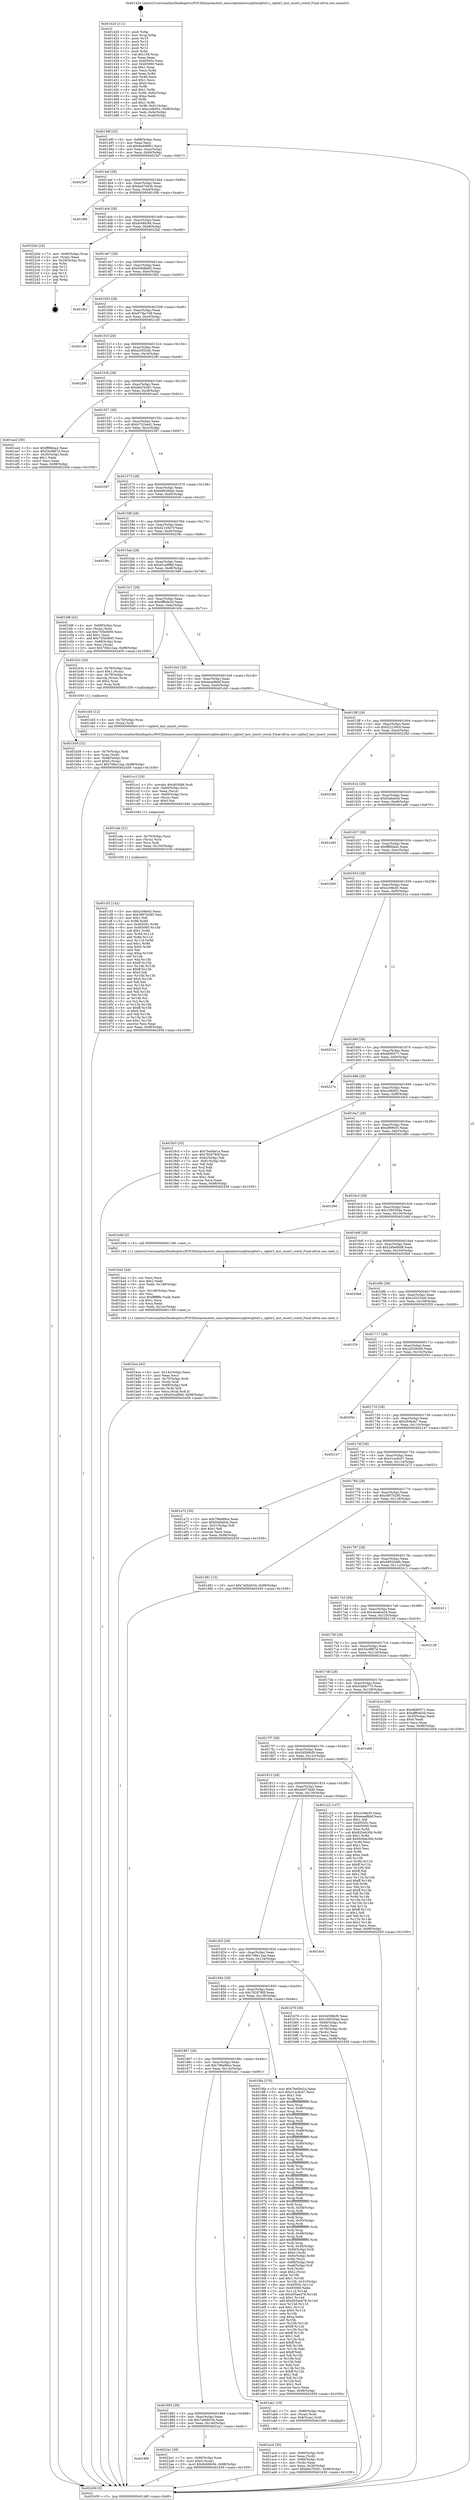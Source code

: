 digraph "0x401420" {
  label = "0x401420 (/mnt/c/Users/mathe/Desktop/tcc/POCII/binaries/extr_emscriptentestssqlitesqlite3.c_sqlite3_last_insert_rowid_Final-ollvm.out::main(0))"
  labelloc = "t"
  node[shape=record]

  Entry [label="",width=0.3,height=0.3,shape=circle,fillcolor=black,style=filled]
  "0x40148f" [label="{
     0x40148f [32]\l
     | [instrs]\l
     &nbsp;&nbsp;0x40148f \<+6\>: mov -0x98(%rbp),%eax\l
     &nbsp;&nbsp;0x401495 \<+2\>: mov %eax,%ecx\l
     &nbsp;&nbsp;0x401497 \<+6\>: sub $0x8a499f61,%ecx\l
     &nbsp;&nbsp;0x40149d \<+6\>: mov %eax,-0xac(%rbp)\l
     &nbsp;&nbsp;0x4014a3 \<+6\>: mov %ecx,-0xb0(%rbp)\l
     &nbsp;&nbsp;0x4014a9 \<+6\>: je 00000000004023e7 \<main+0xfc7\>\l
  }"]
  "0x4023e7" [label="{
     0x4023e7\l
  }", style=dashed]
  "0x4014af" [label="{
     0x4014af [28]\l
     | [instrs]\l
     &nbsp;&nbsp;0x4014af \<+5\>: jmp 00000000004014b4 \<main+0x94\>\l
     &nbsp;&nbsp;0x4014b4 \<+6\>: mov -0xac(%rbp),%eax\l
     &nbsp;&nbsp;0x4014ba \<+5\>: sub $0x8ad7043b,%eax\l
     &nbsp;&nbsp;0x4014bf \<+6\>: mov %eax,-0xb4(%rbp)\l
     &nbsp;&nbsp;0x4014c5 \<+6\>: je 0000000000401f0b \<main+0xaeb\>\l
  }"]
  Exit [label="",width=0.3,height=0.3,shape=circle,fillcolor=black,style=filled,peripheries=2]
  "0x401f0b" [label="{
     0x401f0b\l
  }", style=dashed]
  "0x4014cb" [label="{
     0x4014cb [28]\l
     | [instrs]\l
     &nbsp;&nbsp;0x4014cb \<+5\>: jmp 00000000004014d0 \<main+0xb0\>\l
     &nbsp;&nbsp;0x4014d0 \<+6\>: mov -0xac(%rbp),%eax\l
     &nbsp;&nbsp;0x4014d6 \<+5\>: sub $0x8c66fc94,%eax\l
     &nbsp;&nbsp;0x4014db \<+6\>: mov %eax,-0xb8(%rbp)\l
     &nbsp;&nbsp;0x4014e1 \<+6\>: je 00000000004022bd \<main+0xe9d\>\l
  }"]
  "0x40189f" [label="{
     0x40189f\l
  }", style=dashed]
  "0x4022bd" [label="{
     0x4022bd [24]\l
     | [instrs]\l
     &nbsp;&nbsp;0x4022bd \<+7\>: mov -0x90(%rbp),%rax\l
     &nbsp;&nbsp;0x4022c4 \<+2\>: mov (%rax),%eax\l
     &nbsp;&nbsp;0x4022c6 \<+4\>: lea -0x28(%rbp),%rsp\l
     &nbsp;&nbsp;0x4022ca \<+1\>: pop %rbx\l
     &nbsp;&nbsp;0x4022cb \<+2\>: pop %r12\l
     &nbsp;&nbsp;0x4022cd \<+2\>: pop %r13\l
     &nbsp;&nbsp;0x4022cf \<+2\>: pop %r14\l
     &nbsp;&nbsp;0x4022d1 \<+2\>: pop %r15\l
     &nbsp;&nbsp;0x4022d3 \<+1\>: pop %rbp\l
     &nbsp;&nbsp;0x4022d4 \<+1\>: ret\l
  }"]
  "0x4014e7" [label="{
     0x4014e7 [28]\l
     | [instrs]\l
     &nbsp;&nbsp;0x4014e7 \<+5\>: jmp 00000000004014ec \<main+0xcc\>\l
     &nbsp;&nbsp;0x4014ec \<+6\>: mov -0xac(%rbp),%eax\l
     &nbsp;&nbsp;0x4014f2 \<+5\>: sub $0x936dbbf2,%eax\l
     &nbsp;&nbsp;0x4014f7 \<+6\>: mov %eax,-0xbc(%rbp)\l
     &nbsp;&nbsp;0x4014fd \<+6\>: je 0000000000401fb2 \<main+0xb92\>\l
  }"]
  "0x4022a1" [label="{
     0x4022a1 [28]\l
     | [instrs]\l
     &nbsp;&nbsp;0x4022a1 \<+7\>: mov -0x90(%rbp),%rax\l
     &nbsp;&nbsp;0x4022a8 \<+6\>: movl $0x0,(%rax)\l
     &nbsp;&nbsp;0x4022ae \<+10\>: movl $0x8c66fc94,-0x98(%rbp)\l
     &nbsp;&nbsp;0x4022b8 \<+5\>: jmp 0000000000402459 \<main+0x1039\>\l
  }"]
  "0x401fb2" [label="{
     0x401fb2\l
  }", style=dashed]
  "0x401503" [label="{
     0x401503 [28]\l
     | [instrs]\l
     &nbsp;&nbsp;0x401503 \<+5\>: jmp 0000000000401508 \<main+0xe8\>\l
     &nbsp;&nbsp;0x401508 \<+6\>: mov -0xac(%rbp),%eax\l
     &nbsp;&nbsp;0x40150e \<+5\>: sub $0x973bc7d9,%eax\l
     &nbsp;&nbsp;0x401513 \<+6\>: mov %eax,-0xc0(%rbp)\l
     &nbsp;&nbsp;0x401519 \<+6\>: je 00000000004021d0 \<main+0xdb0\>\l
  }"]
  "0x401cf3" [label="{
     0x401cf3 [142]\l
     | [instrs]\l
     &nbsp;&nbsp;0x401cf3 \<+5\>: mov $0x2c08e45,%eax\l
     &nbsp;&nbsp;0x401cf8 \<+5\>: mov $0x3807b285,%esi\l
     &nbsp;&nbsp;0x401cfd \<+2\>: mov $0x1,%dl\l
     &nbsp;&nbsp;0x401cff \<+3\>: xor %r8d,%r8d\l
     &nbsp;&nbsp;0x401d02 \<+8\>: mov 0x40505c,%r9d\l
     &nbsp;&nbsp;0x401d0a \<+8\>: mov 0x405060,%r10d\l
     &nbsp;&nbsp;0x401d12 \<+4\>: sub $0x1,%r8d\l
     &nbsp;&nbsp;0x401d16 \<+3\>: mov %r9d,%r11d\l
     &nbsp;&nbsp;0x401d19 \<+3\>: add %r8d,%r11d\l
     &nbsp;&nbsp;0x401d1c \<+4\>: imul %r11d,%r9d\l
     &nbsp;&nbsp;0x401d20 \<+4\>: and $0x1,%r9d\l
     &nbsp;&nbsp;0x401d24 \<+4\>: cmp $0x0,%r9d\l
     &nbsp;&nbsp;0x401d28 \<+3\>: sete %bl\l
     &nbsp;&nbsp;0x401d2b \<+4\>: cmp $0xa,%r10d\l
     &nbsp;&nbsp;0x401d2f \<+4\>: setl %r14b\l
     &nbsp;&nbsp;0x401d33 \<+3\>: mov %bl,%r15b\l
     &nbsp;&nbsp;0x401d36 \<+4\>: xor $0xff,%r15b\l
     &nbsp;&nbsp;0x401d3a \<+3\>: mov %r14b,%r12b\l
     &nbsp;&nbsp;0x401d3d \<+4\>: xor $0xff,%r12b\l
     &nbsp;&nbsp;0x401d41 \<+3\>: xor $0x0,%dl\l
     &nbsp;&nbsp;0x401d44 \<+3\>: mov %r15b,%r13b\l
     &nbsp;&nbsp;0x401d47 \<+4\>: and $0x0,%r13b\l
     &nbsp;&nbsp;0x401d4b \<+2\>: and %dl,%bl\l
     &nbsp;&nbsp;0x401d4d \<+3\>: mov %r12b,%cl\l
     &nbsp;&nbsp;0x401d50 \<+3\>: and $0x0,%cl\l
     &nbsp;&nbsp;0x401d53 \<+3\>: and %dl,%r14b\l
     &nbsp;&nbsp;0x401d56 \<+3\>: or %bl,%r13b\l
     &nbsp;&nbsp;0x401d59 \<+3\>: or %r14b,%cl\l
     &nbsp;&nbsp;0x401d5c \<+3\>: xor %cl,%r13b\l
     &nbsp;&nbsp;0x401d5f \<+3\>: or %r12b,%r15b\l
     &nbsp;&nbsp;0x401d62 \<+4\>: xor $0xff,%r15b\l
     &nbsp;&nbsp;0x401d66 \<+3\>: or $0x0,%dl\l
     &nbsp;&nbsp;0x401d69 \<+3\>: and %dl,%r15b\l
     &nbsp;&nbsp;0x401d6c \<+3\>: or %r15b,%r13b\l
     &nbsp;&nbsp;0x401d6f \<+4\>: test $0x1,%r13b\l
     &nbsp;&nbsp;0x401d73 \<+3\>: cmovne %esi,%eax\l
     &nbsp;&nbsp;0x401d76 \<+6\>: mov %eax,-0x98(%rbp)\l
     &nbsp;&nbsp;0x401d7c \<+5\>: jmp 0000000000402459 \<main+0x1039\>\l
  }"]
  "0x4021d0" [label="{
     0x4021d0\l
  }", style=dashed]
  "0x40151f" [label="{
     0x40151f [28]\l
     | [instrs]\l
     &nbsp;&nbsp;0x40151f \<+5\>: jmp 0000000000401524 \<main+0x104\>\l
     &nbsp;&nbsp;0x401524 \<+6\>: mov -0xac(%rbp),%eax\l
     &nbsp;&nbsp;0x40152a \<+5\>: sub $0xa23f32ab,%eax\l
     &nbsp;&nbsp;0x40152f \<+6\>: mov %eax,-0xc4(%rbp)\l
     &nbsp;&nbsp;0x401535 \<+6\>: je 000000000040226f \<main+0xe4f\>\l
  }"]
  "0x401cde" [label="{
     0x401cde [21]\l
     | [instrs]\l
     &nbsp;&nbsp;0x401cde \<+4\>: mov -0x70(%rbp),%rcx\l
     &nbsp;&nbsp;0x401ce2 \<+3\>: mov (%rcx),%rcx\l
     &nbsp;&nbsp;0x401ce5 \<+3\>: mov %rcx,%rdi\l
     &nbsp;&nbsp;0x401ce8 \<+6\>: mov %eax,-0x150(%rbp)\l
     &nbsp;&nbsp;0x401cee \<+5\>: call 0000000000401030 \<free@plt\>\l
     | [calls]\l
     &nbsp;&nbsp;0x401030 \{1\} (unknown)\l
  }"]
  "0x40226f" [label="{
     0x40226f\l
  }", style=dashed]
  "0x40153b" [label="{
     0x40153b [28]\l
     | [instrs]\l
     &nbsp;&nbsp;0x40153b \<+5\>: jmp 0000000000401540 \<main+0x120\>\l
     &nbsp;&nbsp;0x401540 \<+6\>: mov -0xac(%rbp),%eax\l
     &nbsp;&nbsp;0x401546 \<+5\>: sub $0xb6a7b291,%eax\l
     &nbsp;&nbsp;0x40154b \<+6\>: mov %eax,-0xc8(%rbp)\l
     &nbsp;&nbsp;0x401551 \<+6\>: je 0000000000401ae2 \<main+0x6c2\>\l
  }"]
  "0x401cc1" [label="{
     0x401cc1 [29]\l
     | [instrs]\l
     &nbsp;&nbsp;0x401cc1 \<+10\>: movabs $0x4030d6,%rdi\l
     &nbsp;&nbsp;0x401ccb \<+4\>: mov -0x60(%rbp),%rcx\l
     &nbsp;&nbsp;0x401ccf \<+2\>: mov %eax,(%rcx)\l
     &nbsp;&nbsp;0x401cd1 \<+4\>: mov -0x60(%rbp),%rcx\l
     &nbsp;&nbsp;0x401cd5 \<+2\>: mov (%rcx),%esi\l
     &nbsp;&nbsp;0x401cd7 \<+2\>: mov $0x0,%al\l
     &nbsp;&nbsp;0x401cd9 \<+5\>: call 0000000000401040 \<printf@plt\>\l
     | [calls]\l
     &nbsp;&nbsp;0x401040 \{1\} (unknown)\l
  }"]
  "0x401ae2" [label="{
     0x401ae2 [30]\l
     | [instrs]\l
     &nbsp;&nbsp;0x401ae2 \<+5\>: mov $0xfff6bba2,%eax\l
     &nbsp;&nbsp;0x401ae7 \<+5\>: mov $0x54c8f67d,%ecx\l
     &nbsp;&nbsp;0x401aec \<+3\>: mov -0x30(%rbp),%edx\l
     &nbsp;&nbsp;0x401aef \<+3\>: cmp $0x1,%edx\l
     &nbsp;&nbsp;0x401af2 \<+3\>: cmovl %ecx,%eax\l
     &nbsp;&nbsp;0x401af5 \<+6\>: mov %eax,-0x98(%rbp)\l
     &nbsp;&nbsp;0x401afb \<+5\>: jmp 0000000000402459 \<main+0x1039\>\l
  }"]
  "0x401557" [label="{
     0x401557 [28]\l
     | [instrs]\l
     &nbsp;&nbsp;0x401557 \<+5\>: jmp 000000000040155c \<main+0x13c\>\l
     &nbsp;&nbsp;0x40155c \<+6\>: mov -0xac(%rbp),%eax\l
     &nbsp;&nbsp;0x401562 \<+5\>: sub $0xb731bad1,%eax\l
     &nbsp;&nbsp;0x401567 \<+6\>: mov %eax,-0xcc(%rbp)\l
     &nbsp;&nbsp;0x40156d \<+6\>: je 0000000000402367 \<main+0xf47\>\l
  }"]
  "0x401bce" [label="{
     0x401bce [42]\l
     | [instrs]\l
     &nbsp;&nbsp;0x401bce \<+6\>: mov -0x14c(%rbp),%ecx\l
     &nbsp;&nbsp;0x401bd4 \<+3\>: imul %eax,%ecx\l
     &nbsp;&nbsp;0x401bd7 \<+4\>: mov -0x70(%rbp),%rdi\l
     &nbsp;&nbsp;0x401bdb \<+3\>: mov (%rdi),%rdi\l
     &nbsp;&nbsp;0x401bde \<+4\>: mov -0x68(%rbp),%r8\l
     &nbsp;&nbsp;0x401be2 \<+3\>: movslq (%r8),%r8\l
     &nbsp;&nbsp;0x401be5 \<+4\>: mov %ecx,(%rdi,%r8,4)\l
     &nbsp;&nbsp;0x401be9 \<+10\>: movl $0xd3caf98d,-0x98(%rbp)\l
     &nbsp;&nbsp;0x401bf3 \<+5\>: jmp 0000000000402459 \<main+0x1039\>\l
  }"]
  "0x402367" [label="{
     0x402367\l
  }", style=dashed]
  "0x401573" [label="{
     0x401573 [28]\l
     | [instrs]\l
     &nbsp;&nbsp;0x401573 \<+5\>: jmp 0000000000401578 \<main+0x158\>\l
     &nbsp;&nbsp;0x401578 \<+6\>: mov -0xac(%rbp),%eax\l
     &nbsp;&nbsp;0x40157e \<+5\>: sub $0xb8928ebe,%eax\l
     &nbsp;&nbsp;0x401583 \<+6\>: mov %eax,-0xd0(%rbp)\l
     &nbsp;&nbsp;0x401589 \<+6\>: je 000000000040204f \<main+0xc2f\>\l
  }"]
  "0x401ba2" [label="{
     0x401ba2 [44]\l
     | [instrs]\l
     &nbsp;&nbsp;0x401ba2 \<+2\>: xor %ecx,%ecx\l
     &nbsp;&nbsp;0x401ba4 \<+5\>: mov $0x2,%edx\l
     &nbsp;&nbsp;0x401ba9 \<+6\>: mov %edx,-0x148(%rbp)\l
     &nbsp;&nbsp;0x401baf \<+1\>: cltd\l
     &nbsp;&nbsp;0x401bb0 \<+6\>: mov -0x148(%rbp),%esi\l
     &nbsp;&nbsp;0x401bb6 \<+2\>: idiv %esi\l
     &nbsp;&nbsp;0x401bb8 \<+6\>: imul $0xfffffffe,%edx,%edx\l
     &nbsp;&nbsp;0x401bbe \<+3\>: sub $0x1,%ecx\l
     &nbsp;&nbsp;0x401bc1 \<+2\>: sub %ecx,%edx\l
     &nbsp;&nbsp;0x401bc3 \<+6\>: mov %edx,-0x14c(%rbp)\l
     &nbsp;&nbsp;0x401bc9 \<+5\>: call 0000000000401160 \<next_i\>\l
     | [calls]\l
     &nbsp;&nbsp;0x401160 \{1\} (/mnt/c/Users/mathe/Desktop/tcc/POCII/binaries/extr_emscriptentestssqlitesqlite3.c_sqlite3_last_insert_rowid_Final-ollvm.out::next_i)\l
  }"]
  "0x40204f" [label="{
     0x40204f\l
  }", style=dashed]
  "0x40158f" [label="{
     0x40158f [28]\l
     | [instrs]\l
     &nbsp;&nbsp;0x40158f \<+5\>: jmp 0000000000401594 \<main+0x174\>\l
     &nbsp;&nbsp;0x401594 \<+6\>: mov -0xac(%rbp),%eax\l
     &nbsp;&nbsp;0x40159a \<+5\>: sub $0xd2145e7f,%eax\l
     &nbsp;&nbsp;0x40159f \<+6\>: mov %eax,-0xd4(%rbp)\l
     &nbsp;&nbsp;0x4015a5 \<+6\>: je 000000000040238c \<main+0xf6c\>\l
  }"]
  "0x401b59" [label="{
     0x401b59 [32]\l
     | [instrs]\l
     &nbsp;&nbsp;0x401b59 \<+4\>: mov -0x70(%rbp),%rdi\l
     &nbsp;&nbsp;0x401b5d \<+3\>: mov %rax,(%rdi)\l
     &nbsp;&nbsp;0x401b60 \<+4\>: mov -0x68(%rbp),%rax\l
     &nbsp;&nbsp;0x401b64 \<+6\>: movl $0x0,(%rax)\l
     &nbsp;&nbsp;0x401b6a \<+10\>: movl $0x706e12aa,-0x98(%rbp)\l
     &nbsp;&nbsp;0x401b74 \<+5\>: jmp 0000000000402459 \<main+0x1039\>\l
  }"]
  "0x40238c" [label="{
     0x40238c\l
  }", style=dashed]
  "0x4015ab" [label="{
     0x4015ab [28]\l
     | [instrs]\l
     &nbsp;&nbsp;0x4015ab \<+5\>: jmp 00000000004015b0 \<main+0x190\>\l
     &nbsp;&nbsp;0x4015b0 \<+6\>: mov -0xac(%rbp),%eax\l
     &nbsp;&nbsp;0x4015b6 \<+5\>: sub $0xd3caf98d,%eax\l
     &nbsp;&nbsp;0x4015bb \<+6\>: mov %eax,-0xd8(%rbp)\l
     &nbsp;&nbsp;0x4015c1 \<+6\>: je 0000000000401bf8 \<main+0x7d8\>\l
  }"]
  "0x401ac4" [label="{
     0x401ac4 [30]\l
     | [instrs]\l
     &nbsp;&nbsp;0x401ac4 \<+4\>: mov -0x80(%rbp),%rdi\l
     &nbsp;&nbsp;0x401ac8 \<+2\>: mov %eax,(%rdi)\l
     &nbsp;&nbsp;0x401aca \<+4\>: mov -0x80(%rbp),%rdi\l
     &nbsp;&nbsp;0x401ace \<+2\>: mov (%rdi),%eax\l
     &nbsp;&nbsp;0x401ad0 \<+3\>: mov %eax,-0x30(%rbp)\l
     &nbsp;&nbsp;0x401ad3 \<+10\>: movl $0xb6a7b291,-0x98(%rbp)\l
     &nbsp;&nbsp;0x401add \<+5\>: jmp 0000000000402459 \<main+0x1039\>\l
  }"]
  "0x401bf8" [label="{
     0x401bf8 [42]\l
     | [instrs]\l
     &nbsp;&nbsp;0x401bf8 \<+4\>: mov -0x68(%rbp),%rax\l
     &nbsp;&nbsp;0x401bfc \<+2\>: mov (%rax),%ecx\l
     &nbsp;&nbsp;0x401bfe \<+6\>: sub $0x755b0695,%ecx\l
     &nbsp;&nbsp;0x401c04 \<+3\>: add $0x1,%ecx\l
     &nbsp;&nbsp;0x401c07 \<+6\>: add $0x755b0695,%ecx\l
     &nbsp;&nbsp;0x401c0d \<+4\>: mov -0x68(%rbp),%rax\l
     &nbsp;&nbsp;0x401c11 \<+2\>: mov %ecx,(%rax)\l
     &nbsp;&nbsp;0x401c13 \<+10\>: movl $0x706e12aa,-0x98(%rbp)\l
     &nbsp;&nbsp;0x401c1d \<+5\>: jmp 0000000000402459 \<main+0x1039\>\l
  }"]
  "0x4015c7" [label="{
     0x4015c7 [28]\l
     | [instrs]\l
     &nbsp;&nbsp;0x4015c7 \<+5\>: jmp 00000000004015cc \<main+0x1ac\>\l
     &nbsp;&nbsp;0x4015cc \<+6\>: mov -0xac(%rbp),%eax\l
     &nbsp;&nbsp;0x4015d2 \<+5\>: sub $0xdff64e3d,%eax\l
     &nbsp;&nbsp;0x4015d7 \<+6\>: mov %eax,-0xdc(%rbp)\l
     &nbsp;&nbsp;0x4015dd \<+6\>: je 0000000000401b3c \<main+0x71c\>\l
  }"]
  "0x401883" [label="{
     0x401883 [28]\l
     | [instrs]\l
     &nbsp;&nbsp;0x401883 \<+5\>: jmp 0000000000401888 \<main+0x468\>\l
     &nbsp;&nbsp;0x401888 \<+6\>: mov -0xac(%rbp),%eax\l
     &nbsp;&nbsp;0x40188e \<+5\>: sub $0x7a0bb034,%eax\l
     &nbsp;&nbsp;0x401893 \<+6\>: mov %eax,-0x140(%rbp)\l
     &nbsp;&nbsp;0x401899 \<+6\>: je 00000000004022a1 \<main+0xe81\>\l
  }"]
  "0x401b3c" [label="{
     0x401b3c [29]\l
     | [instrs]\l
     &nbsp;&nbsp;0x401b3c \<+4\>: mov -0x78(%rbp),%rax\l
     &nbsp;&nbsp;0x401b40 \<+6\>: movl $0x1,(%rax)\l
     &nbsp;&nbsp;0x401b46 \<+4\>: mov -0x78(%rbp),%rax\l
     &nbsp;&nbsp;0x401b4a \<+3\>: movslq (%rax),%rax\l
     &nbsp;&nbsp;0x401b4d \<+4\>: shl $0x2,%rax\l
     &nbsp;&nbsp;0x401b51 \<+3\>: mov %rax,%rdi\l
     &nbsp;&nbsp;0x401b54 \<+5\>: call 0000000000401050 \<malloc@plt\>\l
     | [calls]\l
     &nbsp;&nbsp;0x401050 \{1\} (unknown)\l
  }"]
  "0x4015e3" [label="{
     0x4015e3 [28]\l
     | [instrs]\l
     &nbsp;&nbsp;0x4015e3 \<+5\>: jmp 00000000004015e8 \<main+0x1c8\>\l
     &nbsp;&nbsp;0x4015e8 \<+6\>: mov -0xac(%rbp),%eax\l
     &nbsp;&nbsp;0x4015ee \<+5\>: sub $0xeeae8bbf,%eax\l
     &nbsp;&nbsp;0x4015f3 \<+6\>: mov %eax,-0xe0(%rbp)\l
     &nbsp;&nbsp;0x4015f9 \<+6\>: je 0000000000401cb5 \<main+0x895\>\l
  }"]
  "0x401ab1" [label="{
     0x401ab1 [19]\l
     | [instrs]\l
     &nbsp;&nbsp;0x401ab1 \<+7\>: mov -0x88(%rbp),%rax\l
     &nbsp;&nbsp;0x401ab8 \<+3\>: mov (%rax),%rax\l
     &nbsp;&nbsp;0x401abb \<+4\>: mov 0x8(%rax),%rdi\l
     &nbsp;&nbsp;0x401abf \<+5\>: call 0000000000401060 \<atoi@plt\>\l
     | [calls]\l
     &nbsp;&nbsp;0x401060 \{1\} (unknown)\l
  }"]
  "0x401cb5" [label="{
     0x401cb5 [12]\l
     | [instrs]\l
     &nbsp;&nbsp;0x401cb5 \<+4\>: mov -0x70(%rbp),%rax\l
     &nbsp;&nbsp;0x401cb9 \<+3\>: mov (%rax),%rdi\l
     &nbsp;&nbsp;0x401cbc \<+5\>: call 0000000000401410 \<sqlite3_last_insert_rowid\>\l
     | [calls]\l
     &nbsp;&nbsp;0x401410 \{1\} (/mnt/c/Users/mathe/Desktop/tcc/POCII/binaries/extr_emscriptentestssqlitesqlite3.c_sqlite3_last_insert_rowid_Final-ollvm.out::sqlite3_last_insert_rowid)\l
  }"]
  "0x4015ff" [label="{
     0x4015ff [28]\l
     | [instrs]\l
     &nbsp;&nbsp;0x4015ff \<+5\>: jmp 0000000000401604 \<main+0x1e4\>\l
     &nbsp;&nbsp;0x401604 \<+6\>: mov -0xac(%rbp),%eax\l
     &nbsp;&nbsp;0x40160a \<+5\>: sub $0xf22130c9,%eax\l
     &nbsp;&nbsp;0x40160f \<+6\>: mov %eax,-0xe4(%rbp)\l
     &nbsp;&nbsp;0x401615 \<+6\>: je 000000000040228d \<main+0xe6d\>\l
  }"]
  "0x401867" [label="{
     0x401867 [28]\l
     | [instrs]\l
     &nbsp;&nbsp;0x401867 \<+5\>: jmp 000000000040186c \<main+0x44c\>\l
     &nbsp;&nbsp;0x40186c \<+6\>: mov -0xac(%rbp),%eax\l
     &nbsp;&nbsp;0x401872 \<+5\>: sub $0x796a99ce,%eax\l
     &nbsp;&nbsp;0x401877 \<+6\>: mov %eax,-0x13c(%rbp)\l
     &nbsp;&nbsp;0x40187d \<+6\>: je 0000000000401ab1 \<main+0x691\>\l
  }"]
  "0x40228d" [label="{
     0x40228d\l
  }", style=dashed]
  "0x40161b" [label="{
     0x40161b [28]\l
     | [instrs]\l
     &nbsp;&nbsp;0x40161b \<+5\>: jmp 0000000000401620 \<main+0x200\>\l
     &nbsp;&nbsp;0x401620 \<+6\>: mov -0xac(%rbp),%eax\l
     &nbsp;&nbsp;0x401626 \<+5\>: sub $0xf3a6a0cb,%eax\l
     &nbsp;&nbsp;0x40162b \<+6\>: mov %eax,-0xe8(%rbp)\l
     &nbsp;&nbsp;0x401631 \<+6\>: je 0000000000401a90 \<main+0x670\>\l
  }"]
  "0x4018fa" [label="{
     0x4018fa [376]\l
     | [instrs]\l
     &nbsp;&nbsp;0x4018fa \<+5\>: mov $0x7be0bd1a,%eax\l
     &nbsp;&nbsp;0x4018ff \<+5\>: mov $0x31ac9cd7,%ecx\l
     &nbsp;&nbsp;0x401904 \<+2\>: mov $0x1,%dl\l
     &nbsp;&nbsp;0x401906 \<+3\>: mov %rsp,%rsi\l
     &nbsp;&nbsp;0x401909 \<+4\>: add $0xfffffffffffffff0,%rsi\l
     &nbsp;&nbsp;0x40190d \<+3\>: mov %rsi,%rsp\l
     &nbsp;&nbsp;0x401910 \<+7\>: mov %rsi,-0x90(%rbp)\l
     &nbsp;&nbsp;0x401917 \<+3\>: mov %rsp,%rsi\l
     &nbsp;&nbsp;0x40191a \<+4\>: add $0xfffffffffffffff0,%rsi\l
     &nbsp;&nbsp;0x40191e \<+3\>: mov %rsi,%rsp\l
     &nbsp;&nbsp;0x401921 \<+3\>: mov %rsp,%rdi\l
     &nbsp;&nbsp;0x401924 \<+4\>: add $0xfffffffffffffff0,%rdi\l
     &nbsp;&nbsp;0x401928 \<+3\>: mov %rdi,%rsp\l
     &nbsp;&nbsp;0x40192b \<+7\>: mov %rdi,-0x88(%rbp)\l
     &nbsp;&nbsp;0x401932 \<+3\>: mov %rsp,%rdi\l
     &nbsp;&nbsp;0x401935 \<+4\>: add $0xfffffffffffffff0,%rdi\l
     &nbsp;&nbsp;0x401939 \<+3\>: mov %rdi,%rsp\l
     &nbsp;&nbsp;0x40193c \<+4\>: mov %rdi,-0x80(%rbp)\l
     &nbsp;&nbsp;0x401940 \<+3\>: mov %rsp,%rdi\l
     &nbsp;&nbsp;0x401943 \<+4\>: add $0xfffffffffffffff0,%rdi\l
     &nbsp;&nbsp;0x401947 \<+3\>: mov %rdi,%rsp\l
     &nbsp;&nbsp;0x40194a \<+4\>: mov %rdi,-0x78(%rbp)\l
     &nbsp;&nbsp;0x40194e \<+3\>: mov %rsp,%rdi\l
     &nbsp;&nbsp;0x401951 \<+4\>: add $0xfffffffffffffff0,%rdi\l
     &nbsp;&nbsp;0x401955 \<+3\>: mov %rdi,%rsp\l
     &nbsp;&nbsp;0x401958 \<+4\>: mov %rdi,-0x70(%rbp)\l
     &nbsp;&nbsp;0x40195c \<+3\>: mov %rsp,%rdi\l
     &nbsp;&nbsp;0x40195f \<+4\>: add $0xfffffffffffffff0,%rdi\l
     &nbsp;&nbsp;0x401963 \<+3\>: mov %rdi,%rsp\l
     &nbsp;&nbsp;0x401966 \<+4\>: mov %rdi,-0x68(%rbp)\l
     &nbsp;&nbsp;0x40196a \<+3\>: mov %rsp,%rdi\l
     &nbsp;&nbsp;0x40196d \<+4\>: add $0xfffffffffffffff0,%rdi\l
     &nbsp;&nbsp;0x401971 \<+3\>: mov %rdi,%rsp\l
     &nbsp;&nbsp;0x401974 \<+4\>: mov %rdi,-0x60(%rbp)\l
     &nbsp;&nbsp;0x401978 \<+3\>: mov %rsp,%rdi\l
     &nbsp;&nbsp;0x40197b \<+4\>: add $0xfffffffffffffff0,%rdi\l
     &nbsp;&nbsp;0x40197f \<+3\>: mov %rdi,%rsp\l
     &nbsp;&nbsp;0x401982 \<+4\>: mov %rdi,-0x58(%rbp)\l
     &nbsp;&nbsp;0x401986 \<+3\>: mov %rsp,%rdi\l
     &nbsp;&nbsp;0x401989 \<+4\>: add $0xfffffffffffffff0,%rdi\l
     &nbsp;&nbsp;0x40198d \<+3\>: mov %rdi,%rsp\l
     &nbsp;&nbsp;0x401990 \<+4\>: mov %rdi,-0x50(%rbp)\l
     &nbsp;&nbsp;0x401994 \<+3\>: mov %rsp,%rdi\l
     &nbsp;&nbsp;0x401997 \<+4\>: add $0xfffffffffffffff0,%rdi\l
     &nbsp;&nbsp;0x40199b \<+3\>: mov %rdi,%rsp\l
     &nbsp;&nbsp;0x40199e \<+4\>: mov %rdi,-0x48(%rbp)\l
     &nbsp;&nbsp;0x4019a2 \<+3\>: mov %rsp,%rdi\l
     &nbsp;&nbsp;0x4019a5 \<+4\>: add $0xfffffffffffffff0,%rdi\l
     &nbsp;&nbsp;0x4019a9 \<+3\>: mov %rdi,%rsp\l
     &nbsp;&nbsp;0x4019ac \<+4\>: mov %rdi,-0x40(%rbp)\l
     &nbsp;&nbsp;0x4019b0 \<+7\>: mov -0x90(%rbp),%rdi\l
     &nbsp;&nbsp;0x4019b7 \<+6\>: movl $0x0,(%rdi)\l
     &nbsp;&nbsp;0x4019bd \<+7\>: mov -0x9c(%rbp),%r8d\l
     &nbsp;&nbsp;0x4019c4 \<+3\>: mov %r8d,(%rsi)\l
     &nbsp;&nbsp;0x4019c7 \<+7\>: mov -0x88(%rbp),%rdi\l
     &nbsp;&nbsp;0x4019ce \<+7\>: mov -0xa8(%rbp),%r9\l
     &nbsp;&nbsp;0x4019d5 \<+3\>: mov %r9,(%rdi)\l
     &nbsp;&nbsp;0x4019d8 \<+3\>: cmpl $0x2,(%rsi)\l
     &nbsp;&nbsp;0x4019db \<+4\>: setne %r10b\l
     &nbsp;&nbsp;0x4019df \<+4\>: and $0x1,%r10b\l
     &nbsp;&nbsp;0x4019e3 \<+4\>: mov %r10b,-0x31(%rbp)\l
     &nbsp;&nbsp;0x4019e7 \<+8\>: mov 0x40505c,%r11d\l
     &nbsp;&nbsp;0x4019ef \<+7\>: mov 0x405060,%ebx\l
     &nbsp;&nbsp;0x4019f6 \<+3\>: mov %r11d,%r14d\l
     &nbsp;&nbsp;0x4019f9 \<+7\>: sub $0xd55ae478,%r14d\l
     &nbsp;&nbsp;0x401a00 \<+4\>: sub $0x1,%r14d\l
     &nbsp;&nbsp;0x401a04 \<+7\>: add $0xd55ae478,%r14d\l
     &nbsp;&nbsp;0x401a0b \<+4\>: imul %r14d,%r11d\l
     &nbsp;&nbsp;0x401a0f \<+4\>: and $0x1,%r11d\l
     &nbsp;&nbsp;0x401a13 \<+4\>: cmp $0x0,%r11d\l
     &nbsp;&nbsp;0x401a17 \<+4\>: sete %r10b\l
     &nbsp;&nbsp;0x401a1b \<+3\>: cmp $0xa,%ebx\l
     &nbsp;&nbsp;0x401a1e \<+4\>: setl %r15b\l
     &nbsp;&nbsp;0x401a22 \<+3\>: mov %r10b,%r12b\l
     &nbsp;&nbsp;0x401a25 \<+4\>: xor $0xff,%r12b\l
     &nbsp;&nbsp;0x401a29 \<+3\>: mov %r15b,%r13b\l
     &nbsp;&nbsp;0x401a2c \<+4\>: xor $0xff,%r13b\l
     &nbsp;&nbsp;0x401a30 \<+3\>: xor $0x1,%dl\l
     &nbsp;&nbsp;0x401a33 \<+3\>: mov %r12b,%sil\l
     &nbsp;&nbsp;0x401a36 \<+4\>: and $0xff,%sil\l
     &nbsp;&nbsp;0x401a3a \<+3\>: and %dl,%r10b\l
     &nbsp;&nbsp;0x401a3d \<+3\>: mov %r13b,%dil\l
     &nbsp;&nbsp;0x401a40 \<+4\>: and $0xff,%dil\l
     &nbsp;&nbsp;0x401a44 \<+3\>: and %dl,%r15b\l
     &nbsp;&nbsp;0x401a47 \<+3\>: or %r10b,%sil\l
     &nbsp;&nbsp;0x401a4a \<+3\>: or %r15b,%dil\l
     &nbsp;&nbsp;0x401a4d \<+3\>: xor %dil,%sil\l
     &nbsp;&nbsp;0x401a50 \<+3\>: or %r13b,%r12b\l
     &nbsp;&nbsp;0x401a53 \<+4\>: xor $0xff,%r12b\l
     &nbsp;&nbsp;0x401a57 \<+3\>: or $0x1,%dl\l
     &nbsp;&nbsp;0x401a5a \<+3\>: and %dl,%r12b\l
     &nbsp;&nbsp;0x401a5d \<+3\>: or %r12b,%sil\l
     &nbsp;&nbsp;0x401a60 \<+4\>: test $0x1,%sil\l
     &nbsp;&nbsp;0x401a64 \<+3\>: cmovne %ecx,%eax\l
     &nbsp;&nbsp;0x401a67 \<+6\>: mov %eax,-0x98(%rbp)\l
     &nbsp;&nbsp;0x401a6d \<+5\>: jmp 0000000000402459 \<main+0x1039\>\l
  }"]
  "0x401a90" [label="{
     0x401a90\l
  }", style=dashed]
  "0x401637" [label="{
     0x401637 [28]\l
     | [instrs]\l
     &nbsp;&nbsp;0x401637 \<+5\>: jmp 000000000040163c \<main+0x21c\>\l
     &nbsp;&nbsp;0x40163c \<+6\>: mov -0xac(%rbp),%eax\l
     &nbsp;&nbsp;0x401642 \<+5\>: sub $0xfff6bba2,%eax\l
     &nbsp;&nbsp;0x401647 \<+6\>: mov %eax,-0xec(%rbp)\l
     &nbsp;&nbsp;0x40164d \<+6\>: je 0000000000401b00 \<main+0x6e0\>\l
  }"]
  "0x40184b" [label="{
     0x40184b [28]\l
     | [instrs]\l
     &nbsp;&nbsp;0x40184b \<+5\>: jmp 0000000000401850 \<main+0x430\>\l
     &nbsp;&nbsp;0x401850 \<+6\>: mov -0xac(%rbp),%eax\l
     &nbsp;&nbsp;0x401856 \<+5\>: sub $0x7828780f,%eax\l
     &nbsp;&nbsp;0x40185b \<+6\>: mov %eax,-0x138(%rbp)\l
     &nbsp;&nbsp;0x401861 \<+6\>: je 00000000004018fa \<main+0x4da\>\l
  }"]
  "0x401b00" [label="{
     0x401b00\l
  }", style=dashed]
  "0x401653" [label="{
     0x401653 [28]\l
     | [instrs]\l
     &nbsp;&nbsp;0x401653 \<+5\>: jmp 0000000000401658 \<main+0x238\>\l
     &nbsp;&nbsp;0x401658 \<+6\>: mov -0xac(%rbp),%eax\l
     &nbsp;&nbsp;0x40165e \<+5\>: sub $0x2c08e45,%eax\l
     &nbsp;&nbsp;0x401663 \<+6\>: mov %eax,-0xf0(%rbp)\l
     &nbsp;&nbsp;0x401669 \<+6\>: je 000000000040231a \<main+0xefa\>\l
  }"]
  "0x401b79" [label="{
     0x401b79 [36]\l
     | [instrs]\l
     &nbsp;&nbsp;0x401b79 \<+5\>: mov $0x5d598cf0,%eax\l
     &nbsp;&nbsp;0x401b7e \<+5\>: mov $0x1093554e,%ecx\l
     &nbsp;&nbsp;0x401b83 \<+4\>: mov -0x68(%rbp),%rdx\l
     &nbsp;&nbsp;0x401b87 \<+2\>: mov (%rdx),%esi\l
     &nbsp;&nbsp;0x401b89 \<+4\>: mov -0x78(%rbp),%rdx\l
     &nbsp;&nbsp;0x401b8d \<+2\>: cmp (%rdx),%esi\l
     &nbsp;&nbsp;0x401b8f \<+3\>: cmovl %ecx,%eax\l
     &nbsp;&nbsp;0x401b92 \<+6\>: mov %eax,-0x98(%rbp)\l
     &nbsp;&nbsp;0x401b98 \<+5\>: jmp 0000000000402459 \<main+0x1039\>\l
  }"]
  "0x40231a" [label="{
     0x40231a\l
  }", style=dashed]
  "0x40166f" [label="{
     0x40166f [28]\l
     | [instrs]\l
     &nbsp;&nbsp;0x40166f \<+5\>: jmp 0000000000401674 \<main+0x254\>\l
     &nbsp;&nbsp;0x401674 \<+6\>: mov -0xac(%rbp),%eax\l
     &nbsp;&nbsp;0x40167a \<+5\>: sub $0x9690571,%eax\l
     &nbsp;&nbsp;0x40167f \<+6\>: mov %eax,-0xf4(%rbp)\l
     &nbsp;&nbsp;0x401685 \<+6\>: je 000000000040227e \<main+0xe5e\>\l
  }"]
  "0x40182f" [label="{
     0x40182f [28]\l
     | [instrs]\l
     &nbsp;&nbsp;0x40182f \<+5\>: jmp 0000000000401834 \<main+0x414\>\l
     &nbsp;&nbsp;0x401834 \<+6\>: mov -0xac(%rbp),%eax\l
     &nbsp;&nbsp;0x40183a \<+5\>: sub $0x706e12aa,%eax\l
     &nbsp;&nbsp;0x40183f \<+6\>: mov %eax,-0x134(%rbp)\l
     &nbsp;&nbsp;0x401845 \<+6\>: je 0000000000401b79 \<main+0x759\>\l
  }"]
  "0x40227e" [label="{
     0x40227e\l
  }", style=dashed]
  "0x40168b" [label="{
     0x40168b [28]\l
     | [instrs]\l
     &nbsp;&nbsp;0x40168b \<+5\>: jmp 0000000000401690 \<main+0x270\>\l
     &nbsp;&nbsp;0x401690 \<+6\>: mov -0xac(%rbp),%eax\l
     &nbsp;&nbsp;0x401696 \<+5\>: sub $0xccdb002,%eax\l
     &nbsp;&nbsp;0x40169b \<+6\>: mov %eax,-0xf8(%rbp)\l
     &nbsp;&nbsp;0x4016a1 \<+6\>: je 00000000004018c5 \<main+0x4a5\>\l
  }"]
  "0x401dcd" [label="{
     0x401dcd\l
  }", style=dashed]
  "0x4018c5" [label="{
     0x4018c5 [53]\l
     | [instrs]\l
     &nbsp;&nbsp;0x4018c5 \<+5\>: mov $0x7be0bd1a,%eax\l
     &nbsp;&nbsp;0x4018ca \<+5\>: mov $0x7828780f,%ecx\l
     &nbsp;&nbsp;0x4018cf \<+6\>: mov -0x92(%rbp),%dl\l
     &nbsp;&nbsp;0x4018d5 \<+7\>: mov -0x91(%rbp),%sil\l
     &nbsp;&nbsp;0x4018dc \<+3\>: mov %dl,%dil\l
     &nbsp;&nbsp;0x4018df \<+3\>: and %sil,%dil\l
     &nbsp;&nbsp;0x4018e2 \<+3\>: xor %sil,%dl\l
     &nbsp;&nbsp;0x4018e5 \<+3\>: or %dl,%dil\l
     &nbsp;&nbsp;0x4018e8 \<+4\>: test $0x1,%dil\l
     &nbsp;&nbsp;0x4018ec \<+3\>: cmovne %ecx,%eax\l
     &nbsp;&nbsp;0x4018ef \<+6\>: mov %eax,-0x98(%rbp)\l
     &nbsp;&nbsp;0x4018f5 \<+5\>: jmp 0000000000402459 \<main+0x1039\>\l
  }"]
  "0x4016a7" [label="{
     0x4016a7 [28]\l
     | [instrs]\l
     &nbsp;&nbsp;0x4016a7 \<+5\>: jmp 00000000004016ac \<main+0x28c\>\l
     &nbsp;&nbsp;0x4016ac \<+6\>: mov -0xac(%rbp),%eax\l
     &nbsp;&nbsp;0x4016b2 \<+5\>: sub $0xef89655,%eax\l
     &nbsp;&nbsp;0x4016b7 \<+6\>: mov %eax,-0xfc(%rbp)\l
     &nbsp;&nbsp;0x4016bd \<+6\>: je 0000000000401d90 \<main+0x970\>\l
  }"]
  "0x402459" [label="{
     0x402459 [5]\l
     | [instrs]\l
     &nbsp;&nbsp;0x402459 \<+5\>: jmp 000000000040148f \<main+0x6f\>\l
  }"]
  "0x401420" [label="{
     0x401420 [111]\l
     | [instrs]\l
     &nbsp;&nbsp;0x401420 \<+1\>: push %rbp\l
     &nbsp;&nbsp;0x401421 \<+3\>: mov %rsp,%rbp\l
     &nbsp;&nbsp;0x401424 \<+2\>: push %r15\l
     &nbsp;&nbsp;0x401426 \<+2\>: push %r14\l
     &nbsp;&nbsp;0x401428 \<+2\>: push %r13\l
     &nbsp;&nbsp;0x40142a \<+2\>: push %r12\l
     &nbsp;&nbsp;0x40142c \<+1\>: push %rbx\l
     &nbsp;&nbsp;0x40142d \<+7\>: sub $0x158,%rsp\l
     &nbsp;&nbsp;0x401434 \<+2\>: xor %eax,%eax\l
     &nbsp;&nbsp;0x401436 \<+7\>: mov 0x40505c,%ecx\l
     &nbsp;&nbsp;0x40143d \<+7\>: mov 0x405060,%edx\l
     &nbsp;&nbsp;0x401444 \<+3\>: sub $0x1,%eax\l
     &nbsp;&nbsp;0x401447 \<+3\>: mov %ecx,%r8d\l
     &nbsp;&nbsp;0x40144a \<+3\>: add %eax,%r8d\l
     &nbsp;&nbsp;0x40144d \<+4\>: imul %r8d,%ecx\l
     &nbsp;&nbsp;0x401451 \<+3\>: and $0x1,%ecx\l
     &nbsp;&nbsp;0x401454 \<+3\>: cmp $0x0,%ecx\l
     &nbsp;&nbsp;0x401457 \<+4\>: sete %r9b\l
     &nbsp;&nbsp;0x40145b \<+4\>: and $0x1,%r9b\l
     &nbsp;&nbsp;0x40145f \<+7\>: mov %r9b,-0x92(%rbp)\l
     &nbsp;&nbsp;0x401466 \<+3\>: cmp $0xa,%edx\l
     &nbsp;&nbsp;0x401469 \<+4\>: setl %r9b\l
     &nbsp;&nbsp;0x40146d \<+4\>: and $0x1,%r9b\l
     &nbsp;&nbsp;0x401471 \<+7\>: mov %r9b,-0x91(%rbp)\l
     &nbsp;&nbsp;0x401478 \<+10\>: movl $0xccdb002,-0x98(%rbp)\l
     &nbsp;&nbsp;0x401482 \<+6\>: mov %edi,-0x9c(%rbp)\l
     &nbsp;&nbsp;0x401488 \<+7\>: mov %rsi,-0xa8(%rbp)\l
  }"]
  "0x401813" [label="{
     0x401813 [28]\l
     | [instrs]\l
     &nbsp;&nbsp;0x401813 \<+5\>: jmp 0000000000401818 \<main+0x3f8\>\l
     &nbsp;&nbsp;0x401818 \<+6\>: mov -0xac(%rbp),%eax\l
     &nbsp;&nbsp;0x40181e \<+5\>: sub $0x5dd734d0,%eax\l
     &nbsp;&nbsp;0x401823 \<+6\>: mov %eax,-0x130(%rbp)\l
     &nbsp;&nbsp;0x401829 \<+6\>: je 0000000000401dcd \<main+0x9ad\>\l
  }"]
  "0x401d90" [label="{
     0x401d90\l
  }", style=dashed]
  "0x4016c3" [label="{
     0x4016c3 [28]\l
     | [instrs]\l
     &nbsp;&nbsp;0x4016c3 \<+5\>: jmp 00000000004016c8 \<main+0x2a8\>\l
     &nbsp;&nbsp;0x4016c8 \<+6\>: mov -0xac(%rbp),%eax\l
     &nbsp;&nbsp;0x4016ce \<+5\>: sub $0x1093554e,%eax\l
     &nbsp;&nbsp;0x4016d3 \<+6\>: mov %eax,-0x100(%rbp)\l
     &nbsp;&nbsp;0x4016d9 \<+6\>: je 0000000000401b9d \<main+0x77d\>\l
  }"]
  "0x401c22" [label="{
     0x401c22 [147]\l
     | [instrs]\l
     &nbsp;&nbsp;0x401c22 \<+5\>: mov $0x2c08e45,%eax\l
     &nbsp;&nbsp;0x401c27 \<+5\>: mov $0xeeae8bbf,%ecx\l
     &nbsp;&nbsp;0x401c2c \<+2\>: mov $0x1,%dl\l
     &nbsp;&nbsp;0x401c2e \<+7\>: mov 0x40505c,%esi\l
     &nbsp;&nbsp;0x401c35 \<+7\>: mov 0x405060,%edi\l
     &nbsp;&nbsp;0x401c3c \<+3\>: mov %esi,%r8d\l
     &nbsp;&nbsp;0x401c3f \<+7\>: sub $0x820eb30b,%r8d\l
     &nbsp;&nbsp;0x401c46 \<+4\>: sub $0x1,%r8d\l
     &nbsp;&nbsp;0x401c4a \<+7\>: add $0x820eb30b,%r8d\l
     &nbsp;&nbsp;0x401c51 \<+4\>: imul %r8d,%esi\l
     &nbsp;&nbsp;0x401c55 \<+3\>: and $0x1,%esi\l
     &nbsp;&nbsp;0x401c58 \<+3\>: cmp $0x0,%esi\l
     &nbsp;&nbsp;0x401c5b \<+4\>: sete %r9b\l
     &nbsp;&nbsp;0x401c5f \<+3\>: cmp $0xa,%edi\l
     &nbsp;&nbsp;0x401c62 \<+4\>: setl %r10b\l
     &nbsp;&nbsp;0x401c66 \<+3\>: mov %r9b,%r11b\l
     &nbsp;&nbsp;0x401c69 \<+4\>: xor $0xff,%r11b\l
     &nbsp;&nbsp;0x401c6d \<+3\>: mov %r10b,%bl\l
     &nbsp;&nbsp;0x401c70 \<+3\>: xor $0xff,%bl\l
     &nbsp;&nbsp;0x401c73 \<+3\>: xor $0x1,%dl\l
     &nbsp;&nbsp;0x401c76 \<+3\>: mov %r11b,%r14b\l
     &nbsp;&nbsp;0x401c79 \<+4\>: and $0xff,%r14b\l
     &nbsp;&nbsp;0x401c7d \<+3\>: and %dl,%r9b\l
     &nbsp;&nbsp;0x401c80 \<+3\>: mov %bl,%r15b\l
     &nbsp;&nbsp;0x401c83 \<+4\>: and $0xff,%r15b\l
     &nbsp;&nbsp;0x401c87 \<+3\>: and %dl,%r10b\l
     &nbsp;&nbsp;0x401c8a \<+3\>: or %r9b,%r14b\l
     &nbsp;&nbsp;0x401c8d \<+3\>: or %r10b,%r15b\l
     &nbsp;&nbsp;0x401c90 \<+3\>: xor %r15b,%r14b\l
     &nbsp;&nbsp;0x401c93 \<+3\>: or %bl,%r11b\l
     &nbsp;&nbsp;0x401c96 \<+4\>: xor $0xff,%r11b\l
     &nbsp;&nbsp;0x401c9a \<+3\>: or $0x1,%dl\l
     &nbsp;&nbsp;0x401c9d \<+3\>: and %dl,%r11b\l
     &nbsp;&nbsp;0x401ca0 \<+3\>: or %r11b,%r14b\l
     &nbsp;&nbsp;0x401ca3 \<+4\>: test $0x1,%r14b\l
     &nbsp;&nbsp;0x401ca7 \<+3\>: cmovne %ecx,%eax\l
     &nbsp;&nbsp;0x401caa \<+6\>: mov %eax,-0x98(%rbp)\l
     &nbsp;&nbsp;0x401cb0 \<+5\>: jmp 0000000000402459 \<main+0x1039\>\l
  }"]
  "0x401b9d" [label="{
     0x401b9d [5]\l
     | [instrs]\l
     &nbsp;&nbsp;0x401b9d \<+5\>: call 0000000000401160 \<next_i\>\l
     | [calls]\l
     &nbsp;&nbsp;0x401160 \{1\} (/mnt/c/Users/mathe/Desktop/tcc/POCII/binaries/extr_emscriptentestssqlitesqlite3.c_sqlite3_last_insert_rowid_Final-ollvm.out::next_i)\l
  }"]
  "0x4016df" [label="{
     0x4016df [28]\l
     | [instrs]\l
     &nbsp;&nbsp;0x4016df \<+5\>: jmp 00000000004016e4 \<main+0x2c4\>\l
     &nbsp;&nbsp;0x4016e4 \<+6\>: mov -0xac(%rbp),%eax\l
     &nbsp;&nbsp;0x4016ea \<+5\>: sub $0x249a80d8,%eax\l
     &nbsp;&nbsp;0x4016ef \<+6\>: mov %eax,-0x104(%rbp)\l
     &nbsp;&nbsp;0x4016f5 \<+6\>: je 00000000004020b9 \<main+0xc99\>\l
  }"]
  "0x4017f7" [label="{
     0x4017f7 [28]\l
     | [instrs]\l
     &nbsp;&nbsp;0x4017f7 \<+5\>: jmp 00000000004017fc \<main+0x3dc\>\l
     &nbsp;&nbsp;0x4017fc \<+6\>: mov -0xac(%rbp),%eax\l
     &nbsp;&nbsp;0x401802 \<+5\>: sub $0x5d598cf0,%eax\l
     &nbsp;&nbsp;0x401807 \<+6\>: mov %eax,-0x12c(%rbp)\l
     &nbsp;&nbsp;0x40180d \<+6\>: je 0000000000401c22 \<main+0x802\>\l
  }"]
  "0x4020b9" [label="{
     0x4020b9\l
  }", style=dashed]
  "0x4016fb" [label="{
     0x4016fb [28]\l
     | [instrs]\l
     &nbsp;&nbsp;0x4016fb \<+5\>: jmp 0000000000401700 \<main+0x2e0\>\l
     &nbsp;&nbsp;0x401700 \<+6\>: mov -0xac(%rbp),%eax\l
     &nbsp;&nbsp;0x401706 \<+5\>: sub $0x2d2532e0,%eax\l
     &nbsp;&nbsp;0x40170b \<+6\>: mov %eax,-0x108(%rbp)\l
     &nbsp;&nbsp;0x401711 \<+6\>: je 0000000000401f29 \<main+0xb09\>\l
  }"]
  "0x401e60" [label="{
     0x401e60\l
  }", style=dashed]
  "0x401f29" [label="{
     0x401f29\l
  }", style=dashed]
  "0x401717" [label="{
     0x401717 [28]\l
     | [instrs]\l
     &nbsp;&nbsp;0x401717 \<+5\>: jmp 000000000040171c \<main+0x2fc\>\l
     &nbsp;&nbsp;0x40171c \<+6\>: mov -0xac(%rbp),%eax\l
     &nbsp;&nbsp;0x401722 \<+5\>: sub $0x2d330c9d,%eax\l
     &nbsp;&nbsp;0x401727 \<+6\>: mov %eax,-0x10c(%rbp)\l
     &nbsp;&nbsp;0x40172d \<+6\>: je 000000000040205e \<main+0xc3e\>\l
  }"]
  "0x4017db" [label="{
     0x4017db [28]\l
     | [instrs]\l
     &nbsp;&nbsp;0x4017db \<+5\>: jmp 00000000004017e0 \<main+0x3c0\>\l
     &nbsp;&nbsp;0x4017e0 \<+6\>: mov -0xac(%rbp),%eax\l
     &nbsp;&nbsp;0x4017e6 \<+5\>: sub $0x5cbbb775,%eax\l
     &nbsp;&nbsp;0x4017eb \<+6\>: mov %eax,-0x128(%rbp)\l
     &nbsp;&nbsp;0x4017f1 \<+6\>: je 0000000000401e60 \<main+0xa40\>\l
  }"]
  "0x40205e" [label="{
     0x40205e\l
  }", style=dashed]
  "0x401733" [label="{
     0x401733 [28]\l
     | [instrs]\l
     &nbsp;&nbsp;0x401733 \<+5\>: jmp 0000000000401738 \<main+0x318\>\l
     &nbsp;&nbsp;0x401738 \<+6\>: mov -0xac(%rbp),%eax\l
     &nbsp;&nbsp;0x40173e \<+5\>: sub $0x2fcfe4a7,%eax\l
     &nbsp;&nbsp;0x401743 \<+6\>: mov %eax,-0x110(%rbp)\l
     &nbsp;&nbsp;0x401749 \<+6\>: je 0000000000402147 \<main+0xd27\>\l
  }"]
  "0x401b1e" [label="{
     0x401b1e [30]\l
     | [instrs]\l
     &nbsp;&nbsp;0x401b1e \<+5\>: mov $0x9690571,%eax\l
     &nbsp;&nbsp;0x401b23 \<+5\>: mov $0xdff64e3d,%ecx\l
     &nbsp;&nbsp;0x401b28 \<+3\>: mov -0x30(%rbp),%edx\l
     &nbsp;&nbsp;0x401b2b \<+3\>: cmp $0x0,%edx\l
     &nbsp;&nbsp;0x401b2e \<+3\>: cmove %ecx,%eax\l
     &nbsp;&nbsp;0x401b31 \<+6\>: mov %eax,-0x98(%rbp)\l
     &nbsp;&nbsp;0x401b37 \<+5\>: jmp 0000000000402459 \<main+0x1039\>\l
  }"]
  "0x402147" [label="{
     0x402147\l
  }", style=dashed]
  "0x40174f" [label="{
     0x40174f [28]\l
     | [instrs]\l
     &nbsp;&nbsp;0x40174f \<+5\>: jmp 0000000000401754 \<main+0x334\>\l
     &nbsp;&nbsp;0x401754 \<+6\>: mov -0xac(%rbp),%eax\l
     &nbsp;&nbsp;0x40175a \<+5\>: sub $0x31ac9cd7,%eax\l
     &nbsp;&nbsp;0x40175f \<+6\>: mov %eax,-0x114(%rbp)\l
     &nbsp;&nbsp;0x401765 \<+6\>: je 0000000000401a72 \<main+0x652\>\l
  }"]
  "0x4017bf" [label="{
     0x4017bf [28]\l
     | [instrs]\l
     &nbsp;&nbsp;0x4017bf \<+5\>: jmp 00000000004017c4 \<main+0x3a4\>\l
     &nbsp;&nbsp;0x4017c4 \<+6\>: mov -0xac(%rbp),%eax\l
     &nbsp;&nbsp;0x4017ca \<+5\>: sub $0x54c8f67d,%eax\l
     &nbsp;&nbsp;0x4017cf \<+6\>: mov %eax,-0x124(%rbp)\l
     &nbsp;&nbsp;0x4017d5 \<+6\>: je 0000000000401b1e \<main+0x6fe\>\l
  }"]
  "0x401a72" [label="{
     0x401a72 [30]\l
     | [instrs]\l
     &nbsp;&nbsp;0x401a72 \<+5\>: mov $0x796a99ce,%eax\l
     &nbsp;&nbsp;0x401a77 \<+5\>: mov $0xf3a6a0cb,%ecx\l
     &nbsp;&nbsp;0x401a7c \<+3\>: mov -0x31(%rbp),%dl\l
     &nbsp;&nbsp;0x401a7f \<+3\>: test $0x1,%dl\l
     &nbsp;&nbsp;0x401a82 \<+3\>: cmovne %ecx,%eax\l
     &nbsp;&nbsp;0x401a85 \<+6\>: mov %eax,-0x98(%rbp)\l
     &nbsp;&nbsp;0x401a8b \<+5\>: jmp 0000000000402459 \<main+0x1039\>\l
  }"]
  "0x40176b" [label="{
     0x40176b [28]\l
     | [instrs]\l
     &nbsp;&nbsp;0x40176b \<+5\>: jmp 0000000000401770 \<main+0x350\>\l
     &nbsp;&nbsp;0x401770 \<+6\>: mov -0xac(%rbp),%eax\l
     &nbsp;&nbsp;0x401776 \<+5\>: sub $0x3807b285,%eax\l
     &nbsp;&nbsp;0x40177b \<+6\>: mov %eax,-0x118(%rbp)\l
     &nbsp;&nbsp;0x401781 \<+6\>: je 0000000000401d81 \<main+0x961\>\l
  }"]
  "0x402138" [label="{
     0x402138\l
  }", style=dashed]
  "0x401d81" [label="{
     0x401d81 [15]\l
     | [instrs]\l
     &nbsp;&nbsp;0x401d81 \<+10\>: movl $0x7a0bb034,-0x98(%rbp)\l
     &nbsp;&nbsp;0x401d8b \<+5\>: jmp 0000000000402459 \<main+0x1039\>\l
  }"]
  "0x401787" [label="{
     0x401787 [28]\l
     | [instrs]\l
     &nbsp;&nbsp;0x401787 \<+5\>: jmp 000000000040178c \<main+0x36c\>\l
     &nbsp;&nbsp;0x40178c \<+6\>: mov -0xac(%rbp),%eax\l
     &nbsp;&nbsp;0x401792 \<+5\>: sub $0x46920e6b,%eax\l
     &nbsp;&nbsp;0x401797 \<+6\>: mov %eax,-0x11c(%rbp)\l
     &nbsp;&nbsp;0x40179d \<+6\>: je 0000000000402411 \<main+0xff1\>\l
  }"]
  "0x4017a3" [label="{
     0x4017a3 [28]\l
     | [instrs]\l
     &nbsp;&nbsp;0x4017a3 \<+5\>: jmp 00000000004017a8 \<main+0x388\>\l
     &nbsp;&nbsp;0x4017a8 \<+6\>: mov -0xac(%rbp),%eax\l
     &nbsp;&nbsp;0x4017ae \<+5\>: sub $0x4ea6ea24,%eax\l
     &nbsp;&nbsp;0x4017b3 \<+6\>: mov %eax,-0x120(%rbp)\l
     &nbsp;&nbsp;0x4017b9 \<+6\>: je 0000000000402138 \<main+0xd18\>\l
  }"]
  "0x402411" [label="{
     0x402411\l
  }", style=dashed]
  Entry -> "0x401420" [label=" 1"]
  "0x40148f" -> "0x4023e7" [label=" 0"]
  "0x40148f" -> "0x4014af" [label=" 16"]
  "0x4022bd" -> Exit [label=" 1"]
  "0x4014af" -> "0x401f0b" [label=" 0"]
  "0x4014af" -> "0x4014cb" [label=" 16"]
  "0x4022a1" -> "0x402459" [label=" 1"]
  "0x4014cb" -> "0x4022bd" [label=" 1"]
  "0x4014cb" -> "0x4014e7" [label=" 15"]
  "0x401883" -> "0x40189f" [label=" 0"]
  "0x4014e7" -> "0x401fb2" [label=" 0"]
  "0x4014e7" -> "0x401503" [label=" 15"]
  "0x401883" -> "0x4022a1" [label=" 1"]
  "0x401503" -> "0x4021d0" [label=" 0"]
  "0x401503" -> "0x40151f" [label=" 15"]
  "0x401d81" -> "0x402459" [label=" 1"]
  "0x40151f" -> "0x40226f" [label=" 0"]
  "0x40151f" -> "0x40153b" [label=" 15"]
  "0x401cf3" -> "0x402459" [label=" 1"]
  "0x40153b" -> "0x401ae2" [label=" 1"]
  "0x40153b" -> "0x401557" [label=" 14"]
  "0x401cde" -> "0x401cf3" [label=" 1"]
  "0x401557" -> "0x402367" [label=" 0"]
  "0x401557" -> "0x401573" [label=" 14"]
  "0x401cc1" -> "0x401cde" [label=" 1"]
  "0x401573" -> "0x40204f" [label=" 0"]
  "0x401573" -> "0x40158f" [label=" 14"]
  "0x401cb5" -> "0x401cc1" [label=" 1"]
  "0x40158f" -> "0x40238c" [label=" 0"]
  "0x40158f" -> "0x4015ab" [label=" 14"]
  "0x401c22" -> "0x402459" [label=" 1"]
  "0x4015ab" -> "0x401bf8" [label=" 1"]
  "0x4015ab" -> "0x4015c7" [label=" 13"]
  "0x401bf8" -> "0x402459" [label=" 1"]
  "0x4015c7" -> "0x401b3c" [label=" 1"]
  "0x4015c7" -> "0x4015e3" [label=" 12"]
  "0x401bce" -> "0x402459" [label=" 1"]
  "0x4015e3" -> "0x401cb5" [label=" 1"]
  "0x4015e3" -> "0x4015ff" [label=" 11"]
  "0x401ba2" -> "0x401bce" [label=" 1"]
  "0x4015ff" -> "0x40228d" [label=" 0"]
  "0x4015ff" -> "0x40161b" [label=" 11"]
  "0x401b59" -> "0x402459" [label=" 1"]
  "0x40161b" -> "0x401a90" [label=" 0"]
  "0x40161b" -> "0x401637" [label=" 11"]
  "0x401b3c" -> "0x401b59" [label=" 1"]
  "0x401637" -> "0x401b00" [label=" 0"]
  "0x401637" -> "0x401653" [label=" 11"]
  "0x401ae2" -> "0x402459" [label=" 1"]
  "0x401653" -> "0x40231a" [label=" 0"]
  "0x401653" -> "0x40166f" [label=" 11"]
  "0x401ac4" -> "0x402459" [label=" 1"]
  "0x40166f" -> "0x40227e" [label=" 0"]
  "0x40166f" -> "0x40168b" [label=" 11"]
  "0x401867" -> "0x401883" [label=" 1"]
  "0x40168b" -> "0x4018c5" [label=" 1"]
  "0x40168b" -> "0x4016a7" [label=" 10"]
  "0x4018c5" -> "0x402459" [label=" 1"]
  "0x401420" -> "0x40148f" [label=" 1"]
  "0x402459" -> "0x40148f" [label=" 15"]
  "0x401867" -> "0x401ab1" [label=" 1"]
  "0x4016a7" -> "0x401d90" [label=" 0"]
  "0x4016a7" -> "0x4016c3" [label=" 10"]
  "0x401a72" -> "0x402459" [label=" 1"]
  "0x4016c3" -> "0x401b9d" [label=" 1"]
  "0x4016c3" -> "0x4016df" [label=" 9"]
  "0x4018fa" -> "0x402459" [label=" 1"]
  "0x4016df" -> "0x4020b9" [label=" 0"]
  "0x4016df" -> "0x4016fb" [label=" 9"]
  "0x40184b" -> "0x401867" [label=" 2"]
  "0x4016fb" -> "0x401f29" [label=" 0"]
  "0x4016fb" -> "0x401717" [label=" 9"]
  "0x40184b" -> "0x4018fa" [label=" 1"]
  "0x401717" -> "0x40205e" [label=" 0"]
  "0x401717" -> "0x401733" [label=" 9"]
  "0x40182f" -> "0x40184b" [label=" 3"]
  "0x401733" -> "0x402147" [label=" 0"]
  "0x401733" -> "0x40174f" [label=" 9"]
  "0x40182f" -> "0x401b79" [label=" 2"]
  "0x40174f" -> "0x401a72" [label=" 1"]
  "0x40174f" -> "0x40176b" [label=" 8"]
  "0x401813" -> "0x40182f" [label=" 5"]
  "0x40176b" -> "0x401d81" [label=" 1"]
  "0x40176b" -> "0x401787" [label=" 7"]
  "0x401813" -> "0x401dcd" [label=" 0"]
  "0x401787" -> "0x402411" [label=" 0"]
  "0x401787" -> "0x4017a3" [label=" 7"]
  "0x401b9d" -> "0x401ba2" [label=" 1"]
  "0x4017a3" -> "0x402138" [label=" 0"]
  "0x4017a3" -> "0x4017bf" [label=" 7"]
  "0x401ab1" -> "0x401ac4" [label=" 1"]
  "0x4017bf" -> "0x401b1e" [label=" 1"]
  "0x4017bf" -> "0x4017db" [label=" 6"]
  "0x401b1e" -> "0x402459" [label=" 1"]
  "0x4017db" -> "0x401e60" [label=" 0"]
  "0x4017db" -> "0x4017f7" [label=" 6"]
  "0x401b79" -> "0x402459" [label=" 2"]
  "0x4017f7" -> "0x401c22" [label=" 1"]
  "0x4017f7" -> "0x401813" [label=" 5"]
}

